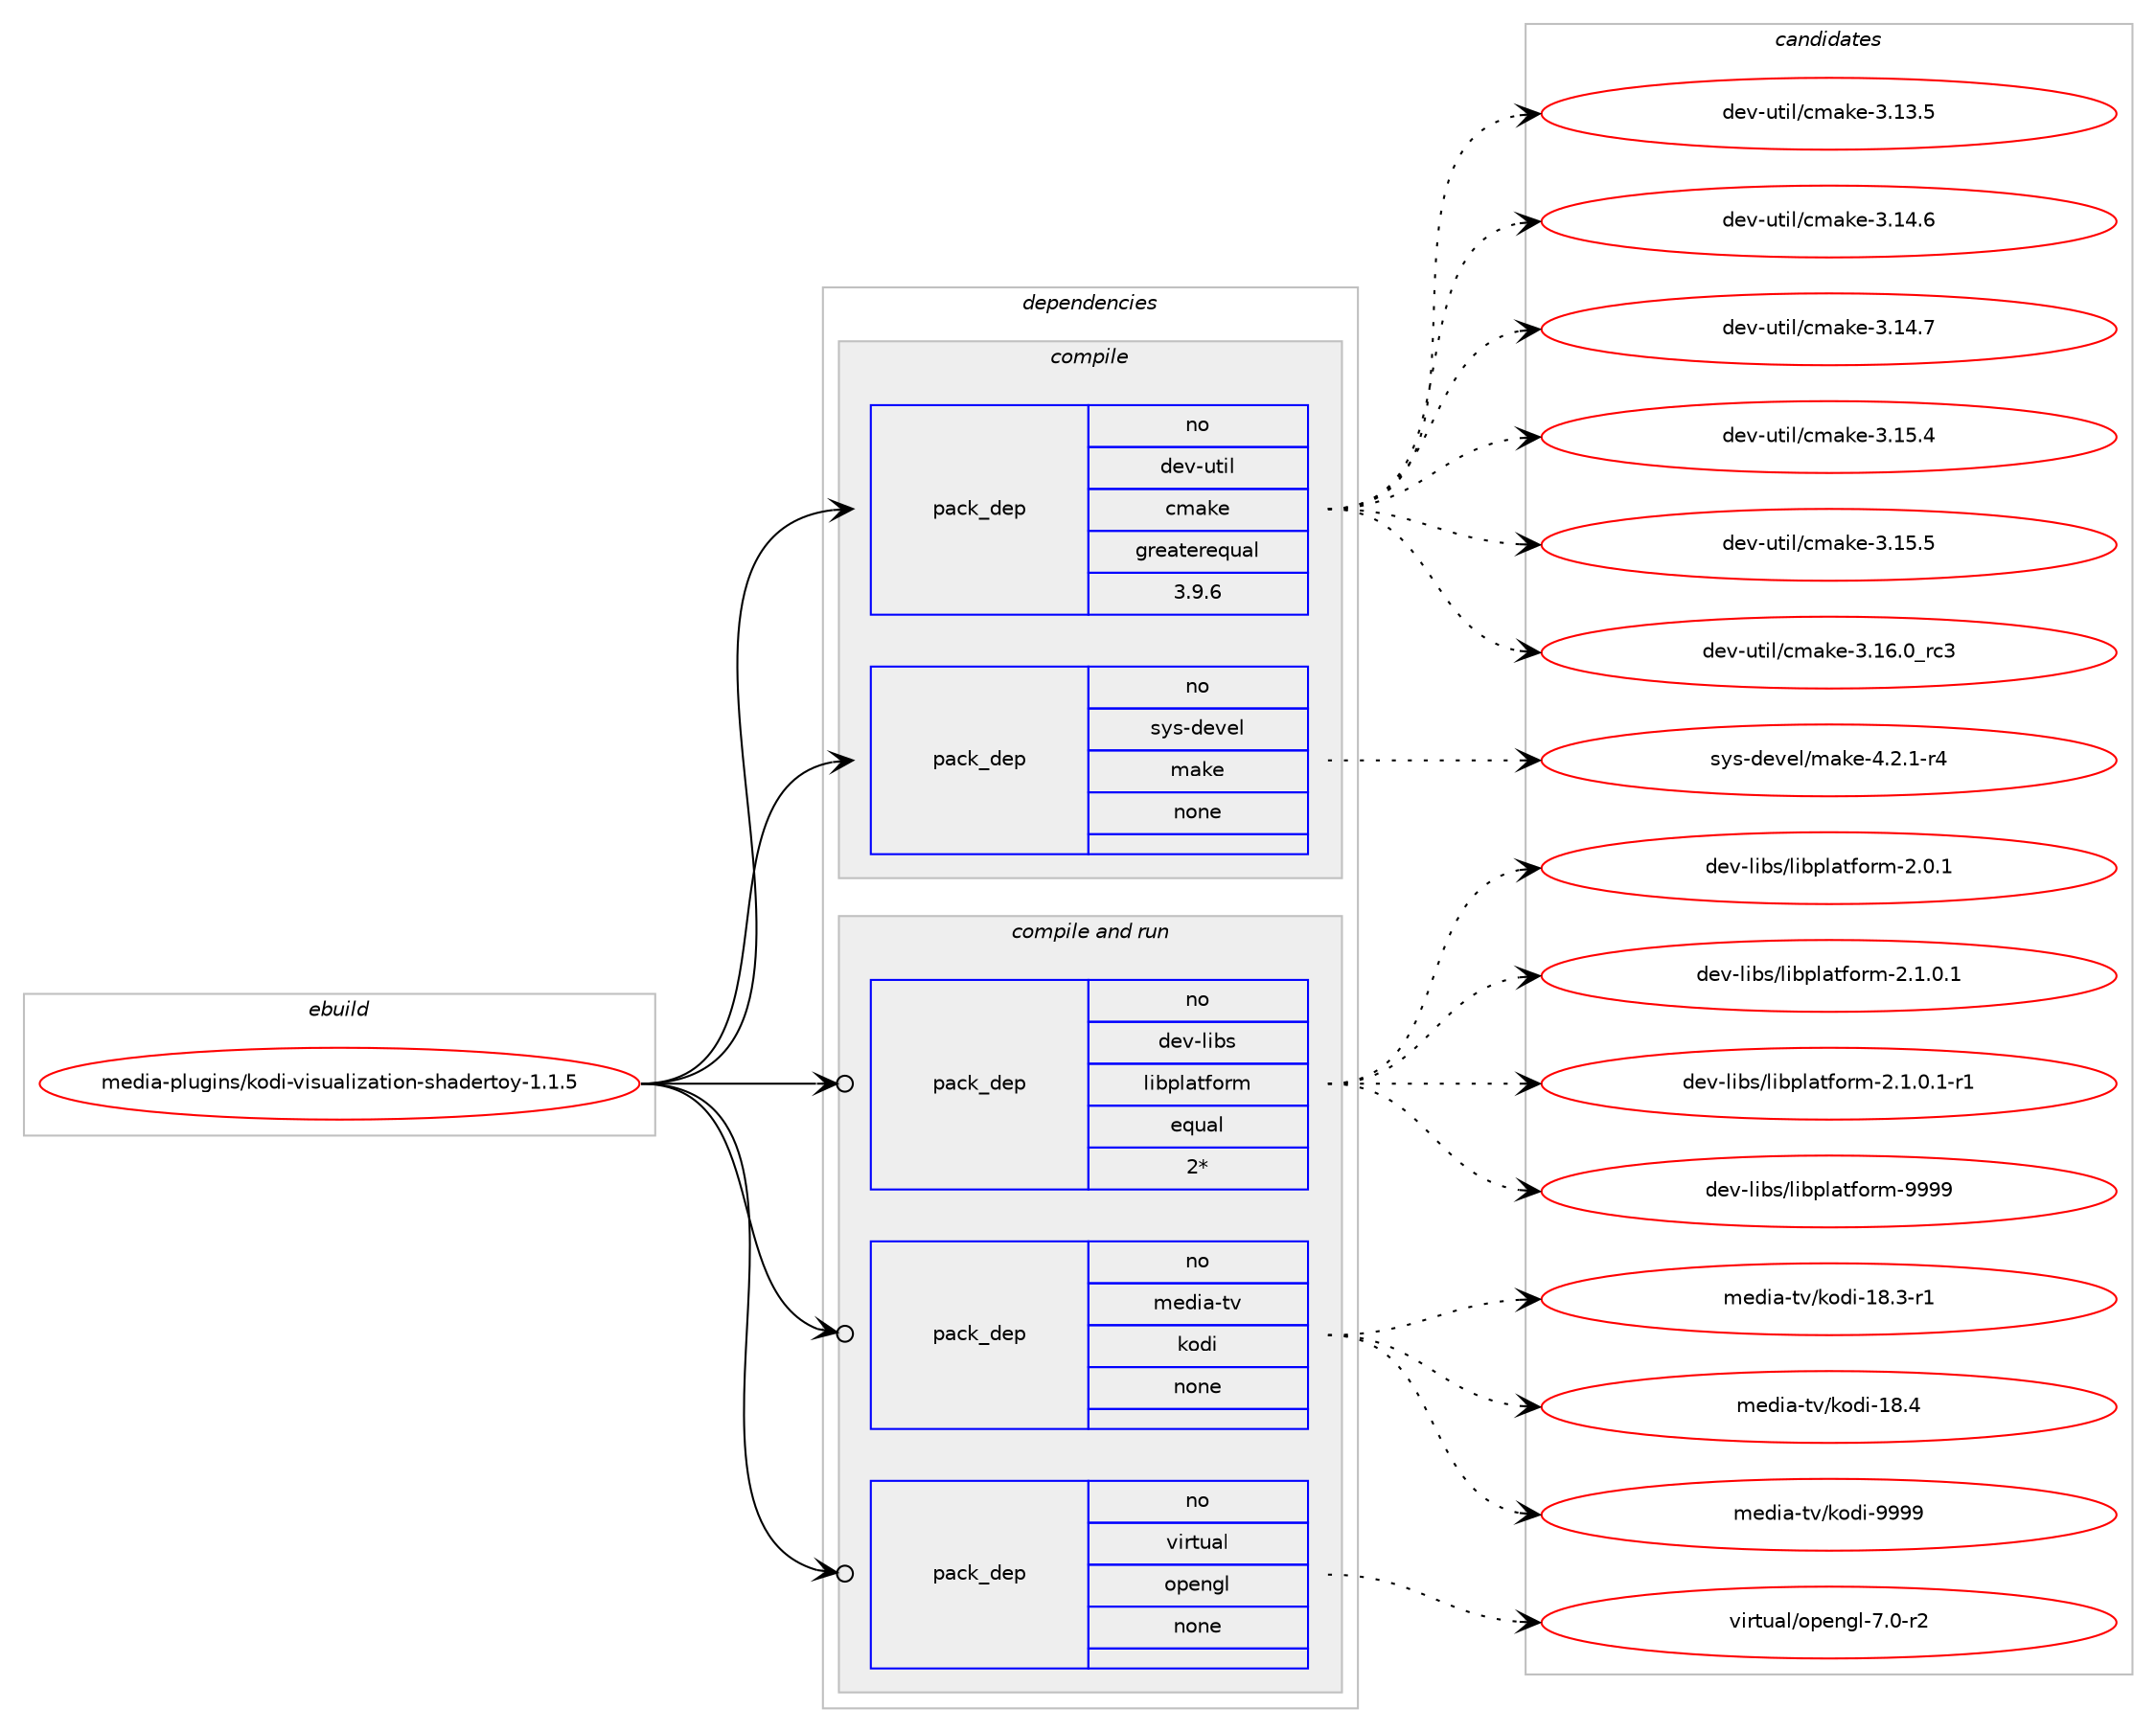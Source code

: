 digraph prolog {

# *************
# Graph options
# *************

newrank=true;
concentrate=true;
compound=true;
graph [rankdir=LR,fontname=Helvetica,fontsize=10,ranksep=1.5];#, ranksep=2.5, nodesep=0.2];
edge  [arrowhead=vee];
node  [fontname=Helvetica,fontsize=10];

# **********
# The ebuild
# **********

subgraph cluster_leftcol {
color=gray;
rank=same;
label=<<i>ebuild</i>>;
id [label="media-plugins/kodi-visualization-shadertoy-1.1.5", color=red, width=4, href="../media-plugins/kodi-visualization-shadertoy-1.1.5.svg"];
}

# ****************
# The dependencies
# ****************

subgraph cluster_midcol {
color=gray;
label=<<i>dependencies</i>>;
subgraph cluster_compile {
fillcolor="#eeeeee";
style=filled;
label=<<i>compile</i>>;
subgraph pack587750 {
dependency794825 [label=<<TABLE BORDER="0" CELLBORDER="1" CELLSPACING="0" CELLPADDING="4" WIDTH="220"><TR><TD ROWSPAN="6" CELLPADDING="30">pack_dep</TD></TR><TR><TD WIDTH="110">no</TD></TR><TR><TD>dev-util</TD></TR><TR><TD>cmake</TD></TR><TR><TD>greaterequal</TD></TR><TR><TD>3.9.6</TD></TR></TABLE>>, shape=none, color=blue];
}
id:e -> dependency794825:w [weight=20,style="solid",arrowhead="vee"];
subgraph pack587751 {
dependency794826 [label=<<TABLE BORDER="0" CELLBORDER="1" CELLSPACING="0" CELLPADDING="4" WIDTH="220"><TR><TD ROWSPAN="6" CELLPADDING="30">pack_dep</TD></TR><TR><TD WIDTH="110">no</TD></TR><TR><TD>sys-devel</TD></TR><TR><TD>make</TD></TR><TR><TD>none</TD></TR><TR><TD></TD></TR></TABLE>>, shape=none, color=blue];
}
id:e -> dependency794826:w [weight=20,style="solid",arrowhead="vee"];
}
subgraph cluster_compileandrun {
fillcolor="#eeeeee";
style=filled;
label=<<i>compile and run</i>>;
subgraph pack587752 {
dependency794827 [label=<<TABLE BORDER="0" CELLBORDER="1" CELLSPACING="0" CELLPADDING="4" WIDTH="220"><TR><TD ROWSPAN="6" CELLPADDING="30">pack_dep</TD></TR><TR><TD WIDTH="110">no</TD></TR><TR><TD>dev-libs</TD></TR><TR><TD>libplatform</TD></TR><TR><TD>equal</TD></TR><TR><TD>2*</TD></TR></TABLE>>, shape=none, color=blue];
}
id:e -> dependency794827:w [weight=20,style="solid",arrowhead="odotvee"];
subgraph pack587753 {
dependency794828 [label=<<TABLE BORDER="0" CELLBORDER="1" CELLSPACING="0" CELLPADDING="4" WIDTH="220"><TR><TD ROWSPAN="6" CELLPADDING="30">pack_dep</TD></TR><TR><TD WIDTH="110">no</TD></TR><TR><TD>media-tv</TD></TR><TR><TD>kodi</TD></TR><TR><TD>none</TD></TR><TR><TD></TD></TR></TABLE>>, shape=none, color=blue];
}
id:e -> dependency794828:w [weight=20,style="solid",arrowhead="odotvee"];
subgraph pack587754 {
dependency794829 [label=<<TABLE BORDER="0" CELLBORDER="1" CELLSPACING="0" CELLPADDING="4" WIDTH="220"><TR><TD ROWSPAN="6" CELLPADDING="30">pack_dep</TD></TR><TR><TD WIDTH="110">no</TD></TR><TR><TD>virtual</TD></TR><TR><TD>opengl</TD></TR><TR><TD>none</TD></TR><TR><TD></TD></TR></TABLE>>, shape=none, color=blue];
}
id:e -> dependency794829:w [weight=20,style="solid",arrowhead="odotvee"];
}
subgraph cluster_run {
fillcolor="#eeeeee";
style=filled;
label=<<i>run</i>>;
}
}

# **************
# The candidates
# **************

subgraph cluster_choices {
rank=same;
color=gray;
label=<<i>candidates</i>>;

subgraph choice587750 {
color=black;
nodesep=1;
choice1001011184511711610510847991099710710145514649514653 [label="dev-util/cmake-3.13.5", color=red, width=4,href="../dev-util/cmake-3.13.5.svg"];
choice1001011184511711610510847991099710710145514649524654 [label="dev-util/cmake-3.14.6", color=red, width=4,href="../dev-util/cmake-3.14.6.svg"];
choice1001011184511711610510847991099710710145514649524655 [label="dev-util/cmake-3.14.7", color=red, width=4,href="../dev-util/cmake-3.14.7.svg"];
choice1001011184511711610510847991099710710145514649534652 [label="dev-util/cmake-3.15.4", color=red, width=4,href="../dev-util/cmake-3.15.4.svg"];
choice1001011184511711610510847991099710710145514649534653 [label="dev-util/cmake-3.15.5", color=red, width=4,href="../dev-util/cmake-3.15.5.svg"];
choice1001011184511711610510847991099710710145514649544648951149951 [label="dev-util/cmake-3.16.0_rc3", color=red, width=4,href="../dev-util/cmake-3.16.0_rc3.svg"];
dependency794825:e -> choice1001011184511711610510847991099710710145514649514653:w [style=dotted,weight="100"];
dependency794825:e -> choice1001011184511711610510847991099710710145514649524654:w [style=dotted,weight="100"];
dependency794825:e -> choice1001011184511711610510847991099710710145514649524655:w [style=dotted,weight="100"];
dependency794825:e -> choice1001011184511711610510847991099710710145514649534652:w [style=dotted,weight="100"];
dependency794825:e -> choice1001011184511711610510847991099710710145514649534653:w [style=dotted,weight="100"];
dependency794825:e -> choice1001011184511711610510847991099710710145514649544648951149951:w [style=dotted,weight="100"];
}
subgraph choice587751 {
color=black;
nodesep=1;
choice1151211154510010111810110847109971071014552465046494511452 [label="sys-devel/make-4.2.1-r4", color=red, width=4,href="../sys-devel/make-4.2.1-r4.svg"];
dependency794826:e -> choice1151211154510010111810110847109971071014552465046494511452:w [style=dotted,weight="100"];
}
subgraph choice587752 {
color=black;
nodesep=1;
choice1001011184510810598115471081059811210897116102111114109455046484649 [label="dev-libs/libplatform-2.0.1", color=red, width=4,href="../dev-libs/libplatform-2.0.1.svg"];
choice10010111845108105981154710810598112108971161021111141094550464946484649 [label="dev-libs/libplatform-2.1.0.1", color=red, width=4,href="../dev-libs/libplatform-2.1.0.1.svg"];
choice100101118451081059811547108105981121089711610211111410945504649464846494511449 [label="dev-libs/libplatform-2.1.0.1-r1", color=red, width=4,href="../dev-libs/libplatform-2.1.0.1-r1.svg"];
choice10010111845108105981154710810598112108971161021111141094557575757 [label="dev-libs/libplatform-9999", color=red, width=4,href="../dev-libs/libplatform-9999.svg"];
dependency794827:e -> choice1001011184510810598115471081059811210897116102111114109455046484649:w [style=dotted,weight="100"];
dependency794827:e -> choice10010111845108105981154710810598112108971161021111141094550464946484649:w [style=dotted,weight="100"];
dependency794827:e -> choice100101118451081059811547108105981121089711610211111410945504649464846494511449:w [style=dotted,weight="100"];
dependency794827:e -> choice10010111845108105981154710810598112108971161021111141094557575757:w [style=dotted,weight="100"];
}
subgraph choice587753 {
color=black;
nodesep=1;
choice10910110010597451161184710711110010545495646514511449 [label="media-tv/kodi-18.3-r1", color=red, width=4,href="../media-tv/kodi-18.3-r1.svg"];
choice1091011001059745116118471071111001054549564652 [label="media-tv/kodi-18.4", color=red, width=4,href="../media-tv/kodi-18.4.svg"];
choice1091011001059745116118471071111001054557575757 [label="media-tv/kodi-9999", color=red, width=4,href="../media-tv/kodi-9999.svg"];
dependency794828:e -> choice10910110010597451161184710711110010545495646514511449:w [style=dotted,weight="100"];
dependency794828:e -> choice1091011001059745116118471071111001054549564652:w [style=dotted,weight="100"];
dependency794828:e -> choice1091011001059745116118471071111001054557575757:w [style=dotted,weight="100"];
}
subgraph choice587754 {
color=black;
nodesep=1;
choice1181051141161179710847111112101110103108455546484511450 [label="virtual/opengl-7.0-r2", color=red, width=4,href="../virtual/opengl-7.0-r2.svg"];
dependency794829:e -> choice1181051141161179710847111112101110103108455546484511450:w [style=dotted,weight="100"];
}
}

}
